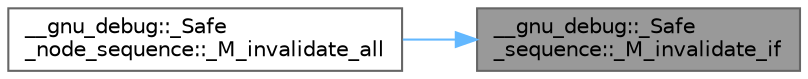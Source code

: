 digraph "__gnu_debug::_Safe_sequence::_M_invalidate_if"
{
 // LATEX_PDF_SIZE
  bgcolor="transparent";
  edge [fontname=Helvetica,fontsize=10,labelfontname=Helvetica,labelfontsize=10];
  node [fontname=Helvetica,fontsize=10,shape=box,height=0.2,width=0.4];
  rankdir="RL";
  Node1 [id="Node000001",label="__gnu_debug::_Safe\l_sequence::_M_invalidate_if",height=0.2,width=0.4,color="gray40", fillcolor="grey60", style="filled", fontcolor="black",tooltip=" "];
  Node1 -> Node2 [id="edge3_Node000001_Node000002",dir="back",color="steelblue1",style="solid",tooltip=" "];
  Node2 [id="Node000002",label="__gnu_debug::_Safe\l_node_sequence::_M_invalidate_all",height=0.2,width=0.4,color="grey40", fillcolor="white", style="filled",URL="$class____gnu__debug_1_1___safe__node__sequence.html#ae94b138660c94714a79326f8fa5e6b4f",tooltip=" "];
}
